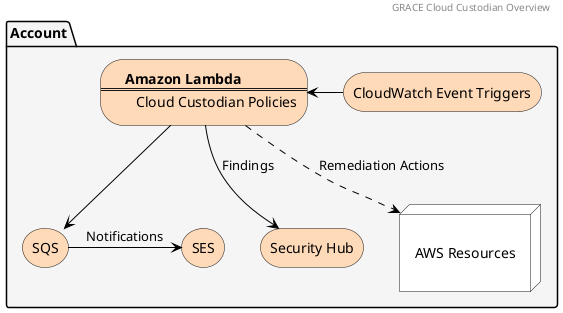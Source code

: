 @startuml
skinparam {
    ArrowColor Black
    NoteBorderColor Black
    UseCaseBorderColor Black
}

skinparam rectangle {
    roundCorner 25
    roundCorner 45
    backgroundColor White
}

 header GRACE Cloud Custodian Overview

 package "Account" #WhiteSmoke {
    rectangle lamb #PeachPuff [
	        <b>    Amazon Lambda    
		====
                Cloud Custodian Policies
		    ]
    rectangle "SQS" as SQS #PeachPuff
    rectangle "SES" as SES #PeachPuff
    rectangle "CloudWatch Event Triggers" as CW #PeachPuff
    rectangle "Security Hub" as SH #PeachPuff

node "\nAWS Resources\n" as AR #White 
}

CW -[hidden]d- AR
lamb <- CW
lamb -down-> SQS
lamb ..> AR : Remediation Actions
SQS -> SES : Notifications
lamb --> SH : Findings

@enduml

